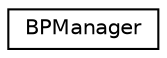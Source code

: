 digraph "Graphical Class Hierarchy"
{
 // LATEX_PDF_SIZE
  edge [fontname="Helvetica",fontsize="10",labelfontname="Helvetica",labelfontsize="10"];
  node [fontname="Helvetica",fontsize="10",shape=record];
  rankdir="LR";
  Node0 [label="BPManager",height=0.2,width=0.4,color="black", fillcolor="white", style="filled",URL="$class_b_p_manager.html",tooltip="This class provides an API to the logics of BP Game."];
}
